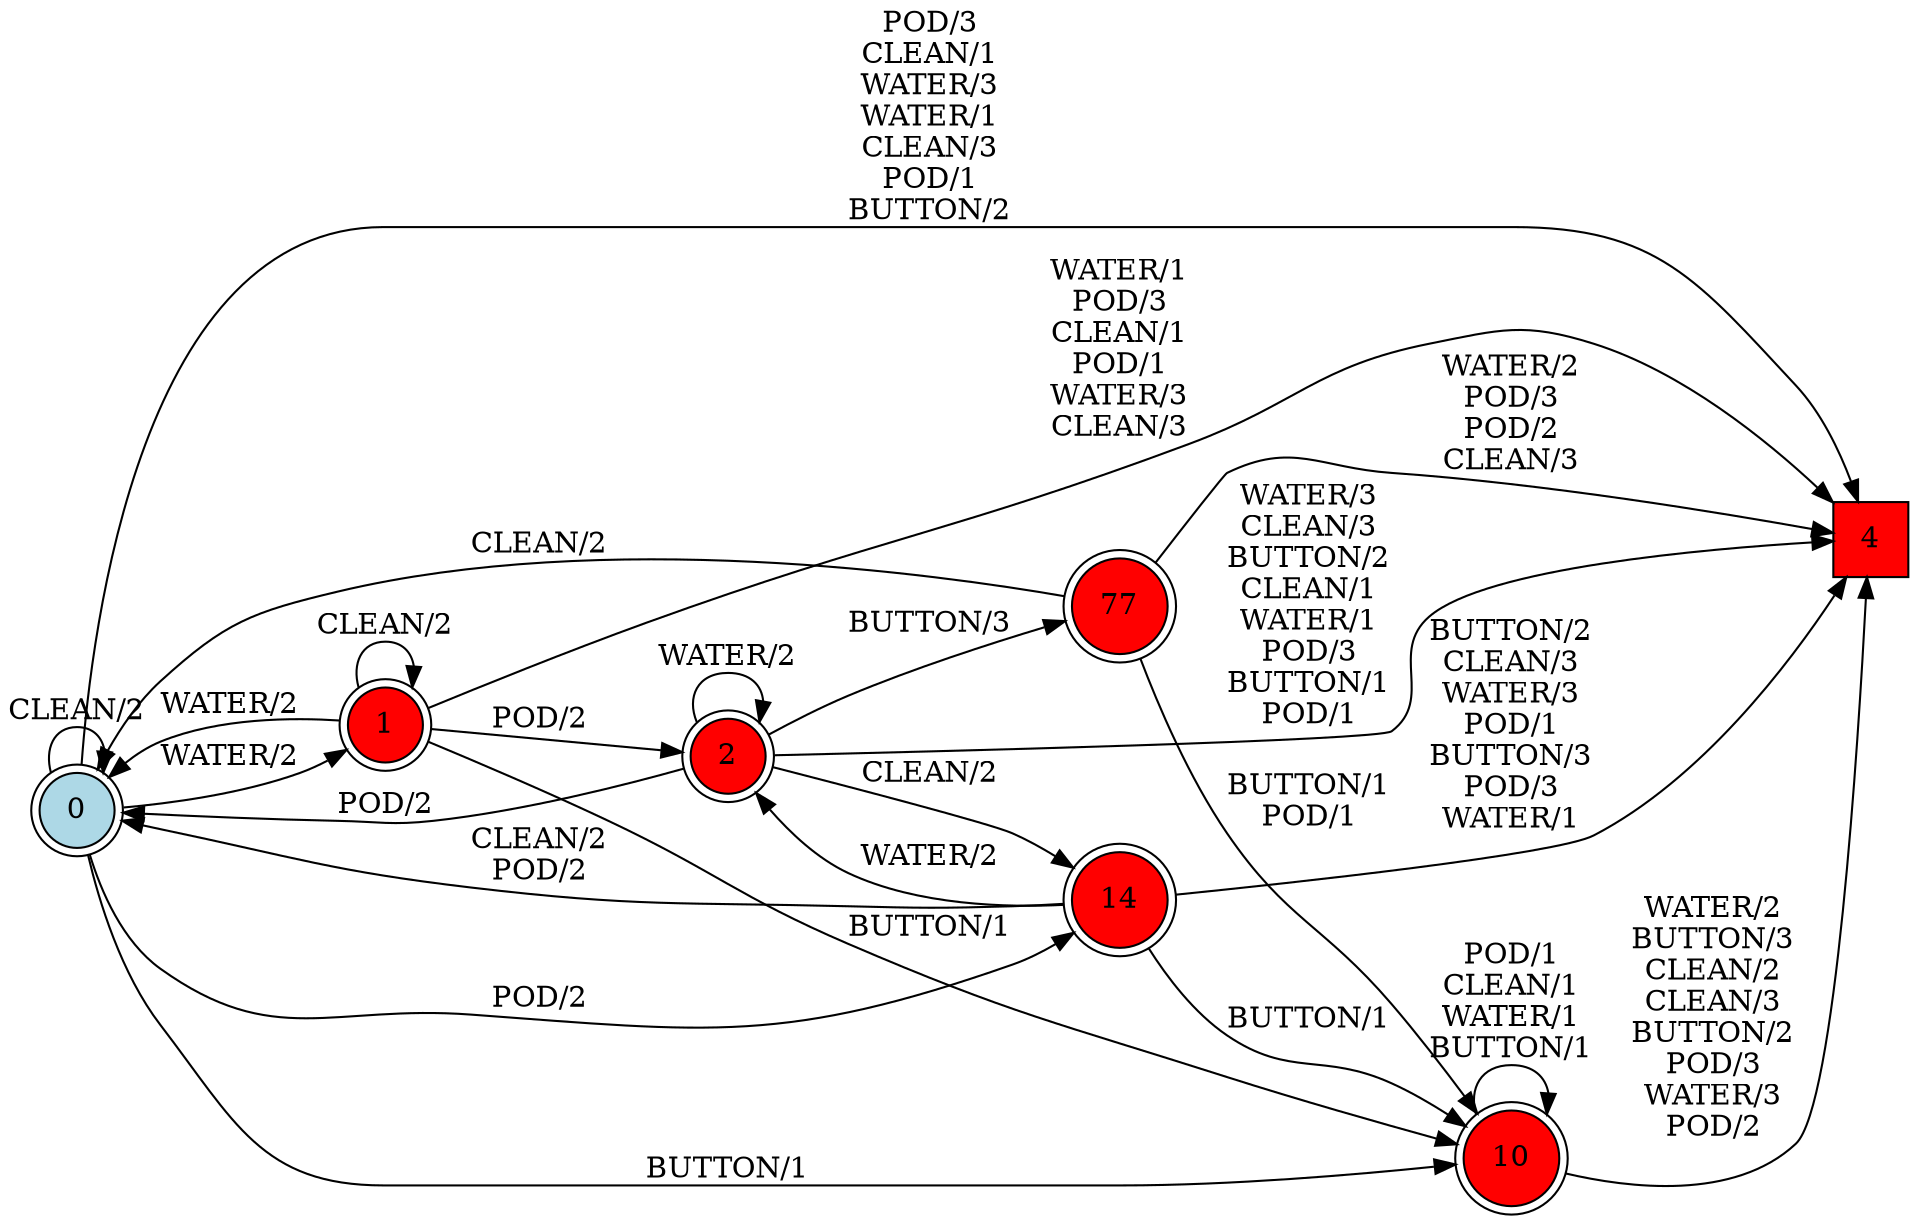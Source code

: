 digraph G {
  rankdir=LR;
  node [shape=circle, style=filled, fillcolor=white];
  "0" [isInitial=True, fillcolor=lightblue, shape=doublecircle];
  "1" [fillcolor=red, shape=doublecircle];
  "2" [fillcolor=red, shape=doublecircle];
  "4" [fillcolor=red, shape=square];
  "10" [fillcolor=red, shape=doublecircle];
  "14" [fillcolor=red, shape=doublecircle];
  "77" [fillcolor=red, shape=doublecircle];
  "0" -> "1" [label="WATER/2"];
  "0" -> "10" [label="BUTTON/1"];
  "0" -> "14" [label="POD/2"];
  "0" -> "4" [label="POD/3\nCLEAN/1\nWATER/3\nWATER/1\nCLEAN/3\nPOD/1\nBUTTON/2"];
  "0" -> "0" [label="CLEAN/2"];
  "1" -> "2" [label="POD/2"];
  "1" -> "4" [label="WATER/1\nPOD/3\nCLEAN/1\nPOD/1\nWATER/3\nCLEAN/3"];
  "1" -> "0" [label="WATER/2"];
  "1" -> "1" [label="CLEAN/2"];
  "1" -> "10" [label="BUTTON/1"];
  "2" -> "77" [label="BUTTON/3"];
  "2" -> "4" [label="WATER/3\nCLEAN/3\nBUTTON/2\nCLEAN/1\nWATER/1\nPOD/3\nBUTTON/1\nPOD/1"];
  "2" -> "14" [label="CLEAN/2"];
  "2" -> "0" [label="POD/2"];
  "2" -> "2" [label="WATER/2"];
  "10" -> "4" [label="WATER/2\nBUTTON/3\nCLEAN/2\nCLEAN/3\nBUTTON/2\nPOD/3\nWATER/3\nPOD/2"];
  "10" -> "10" [label="POD/1\nCLEAN/1\nWATER/1\nBUTTON/1"];
  "14" -> "4" [label="BUTTON/2\nCLEAN/3\nWATER/3\nPOD/1\nBUTTON/3\nPOD/3\nWATER/1"];
  "14" -> "0" [label="CLEAN/2\nPOD/2"];
  "14" -> "2" [label="WATER/2"];
  "14" -> "10" [label="BUTTON/1"];
  "77" -> "4" [label="WATER/2\nPOD/3\nPOD/2\nCLEAN/3"];
  "77" -> "10" [label="BUTTON/1\nPOD/1"];
  "77" -> "0" [label="CLEAN/2"];
}